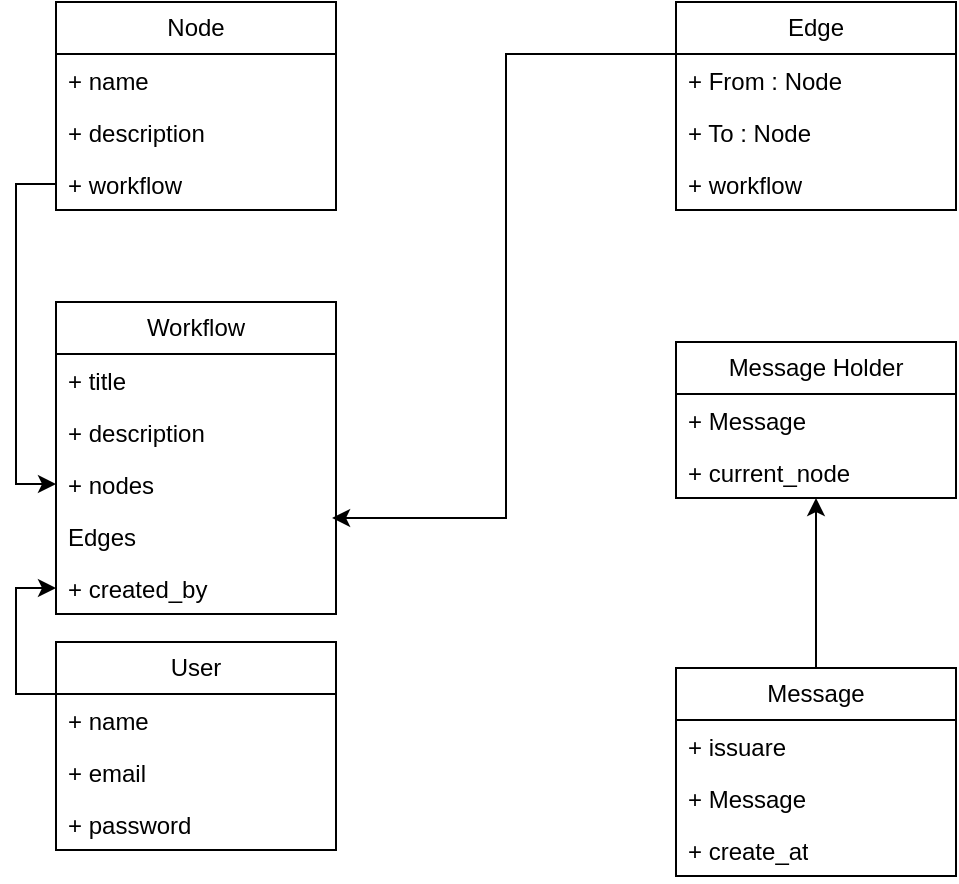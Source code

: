 <mxfile version="22.1.21" type="device">
  <diagram name="Page-1" id="p93-MFqH70_9MtjoOF2t">
    <mxGraphModel dx="954" dy="727" grid="1" gridSize="10" guides="1" tooltips="1" connect="1" arrows="1" fold="1" page="1" pageScale="1" pageWidth="850" pageHeight="1100" math="0" shadow="0">
      <root>
        <mxCell id="0" />
        <mxCell id="1" parent="0" />
        <mxCell id="n38gvrwYGsVd-_qP2zAu-1" value="Node" style="swimlane;fontStyle=0;childLayout=stackLayout;horizontal=1;startSize=26;fillColor=none;horizontalStack=0;resizeParent=1;resizeParentMax=0;resizeLast=0;collapsible=1;marginBottom=0;whiteSpace=wrap;html=1;" parent="1" vertex="1">
          <mxGeometry x="100" y="60" width="140" height="104" as="geometry">
            <mxRectangle x="100" y="60" width="70" height="30" as="alternateBounds" />
          </mxGeometry>
        </mxCell>
        <mxCell id="n38gvrwYGsVd-_qP2zAu-2" value="+ name" style="text;strokeColor=none;fillColor=none;align=left;verticalAlign=top;spacingLeft=4;spacingRight=4;overflow=hidden;rotatable=0;points=[[0,0.5],[1,0.5]];portConstraint=eastwest;whiteSpace=wrap;html=1;" parent="n38gvrwYGsVd-_qP2zAu-1" vertex="1">
          <mxGeometry y="26" width="140" height="26" as="geometry" />
        </mxCell>
        <mxCell id="n38gvrwYGsVd-_qP2zAu-3" value="+ description" style="text;strokeColor=none;fillColor=none;align=left;verticalAlign=top;spacingLeft=4;spacingRight=4;overflow=hidden;rotatable=0;points=[[0,0.5],[1,0.5]];portConstraint=eastwest;whiteSpace=wrap;html=1;" parent="n38gvrwYGsVd-_qP2zAu-1" vertex="1">
          <mxGeometry y="52" width="140" height="26" as="geometry" />
        </mxCell>
        <mxCell id="n38gvrwYGsVd-_qP2zAu-23" value="+ workflow" style="text;strokeColor=none;fillColor=none;align=left;verticalAlign=top;spacingLeft=4;spacingRight=4;overflow=hidden;rotatable=0;points=[[0,0.5],[1,0.5]];portConstraint=eastwest;whiteSpace=wrap;html=1;" parent="n38gvrwYGsVd-_qP2zAu-1" vertex="1">
          <mxGeometry y="78" width="140" height="26" as="geometry" />
        </mxCell>
        <mxCell id="n38gvrwYGsVd-_qP2zAu-10" value="Edge" style="swimlane;fontStyle=0;childLayout=stackLayout;horizontal=1;startSize=26;fillColor=none;horizontalStack=0;resizeParent=1;resizeParentMax=0;resizeLast=0;collapsible=1;marginBottom=0;whiteSpace=wrap;html=1;" parent="1" vertex="1">
          <mxGeometry x="410" y="60" width="140" height="104" as="geometry" />
        </mxCell>
        <mxCell id="n38gvrwYGsVd-_qP2zAu-11" value="+ From : Node" style="text;strokeColor=none;fillColor=none;align=left;verticalAlign=top;spacingLeft=4;spacingRight=4;overflow=hidden;rotatable=0;points=[[0,0.5],[1,0.5]];portConstraint=eastwest;whiteSpace=wrap;html=1;" parent="n38gvrwYGsVd-_qP2zAu-10" vertex="1">
          <mxGeometry y="26" width="140" height="26" as="geometry" />
        </mxCell>
        <mxCell id="n38gvrwYGsVd-_qP2zAu-12" value="+ To : Node" style="text;strokeColor=none;fillColor=none;align=left;verticalAlign=top;spacingLeft=4;spacingRight=4;overflow=hidden;rotatable=0;points=[[0,0.5],[1,0.5]];portConstraint=eastwest;whiteSpace=wrap;html=1;" parent="n38gvrwYGsVd-_qP2zAu-10" vertex="1">
          <mxGeometry y="52" width="140" height="26" as="geometry" />
        </mxCell>
        <mxCell id="SWWidySV7k99RmOuQCNw-3" value="+ workflow" style="text;strokeColor=none;fillColor=none;align=left;verticalAlign=top;spacingLeft=4;spacingRight=4;overflow=hidden;rotatable=0;points=[[0,0.5],[1,0.5]];portConstraint=eastwest;whiteSpace=wrap;html=1;" parent="n38gvrwYGsVd-_qP2zAu-10" vertex="1">
          <mxGeometry y="78" width="140" height="26" as="geometry" />
        </mxCell>
        <mxCell id="n38gvrwYGsVd-_qP2zAu-19" value="Workflow" style="swimlane;fontStyle=0;childLayout=stackLayout;horizontal=1;startSize=26;fillColor=none;horizontalStack=0;resizeParent=1;resizeParentMax=0;resizeLast=0;collapsible=1;marginBottom=0;whiteSpace=wrap;html=1;" parent="1" vertex="1">
          <mxGeometry x="100" y="210" width="140" height="156" as="geometry" />
        </mxCell>
        <mxCell id="n38gvrwYGsVd-_qP2zAu-20" value="+ title" style="text;strokeColor=none;fillColor=none;align=left;verticalAlign=top;spacingLeft=4;spacingRight=4;overflow=hidden;rotatable=0;points=[[0,0.5],[1,0.5]];portConstraint=eastwest;whiteSpace=wrap;html=1;" parent="n38gvrwYGsVd-_qP2zAu-19" vertex="1">
          <mxGeometry y="26" width="140" height="26" as="geometry" />
        </mxCell>
        <mxCell id="n38gvrwYGsVd-_qP2zAu-21" value="+ description" style="text;strokeColor=none;fillColor=none;align=left;verticalAlign=top;spacingLeft=4;spacingRight=4;overflow=hidden;rotatable=0;points=[[0,0.5],[1,0.5]];portConstraint=eastwest;whiteSpace=wrap;html=1;" parent="n38gvrwYGsVd-_qP2zAu-19" vertex="1">
          <mxGeometry y="52" width="140" height="26" as="geometry" />
        </mxCell>
        <mxCell id="n38gvrwYGsVd-_qP2zAu-22" value="+ nodes" style="text;strokeColor=none;fillColor=none;align=left;verticalAlign=top;spacingLeft=4;spacingRight=4;overflow=hidden;rotatable=0;points=[[0,0.5],[1,0.5]];portConstraint=eastwest;whiteSpace=wrap;html=1;" parent="n38gvrwYGsVd-_qP2zAu-19" vertex="1">
          <mxGeometry y="78" width="140" height="26" as="geometry" />
        </mxCell>
        <mxCell id="JLe8cTBO1K_Y1oToctCn-2" value="Edges" style="text;strokeColor=none;fillColor=none;align=left;verticalAlign=top;spacingLeft=4;spacingRight=4;overflow=hidden;rotatable=0;points=[[0,0.5],[1,0.5]];portConstraint=eastwest;whiteSpace=wrap;html=1;" parent="n38gvrwYGsVd-_qP2zAu-19" vertex="1">
          <mxGeometry y="104" width="140" height="26" as="geometry" />
        </mxCell>
        <mxCell id="n38gvrwYGsVd-_qP2zAu-33" value="+ created_by" style="text;strokeColor=none;fillColor=none;align=left;verticalAlign=top;spacingLeft=4;spacingRight=4;overflow=hidden;rotatable=0;points=[[0,0.5],[1,0.5]];portConstraint=eastwest;whiteSpace=wrap;html=1;" parent="n38gvrwYGsVd-_qP2zAu-19" vertex="1">
          <mxGeometry y="130" width="140" height="26" as="geometry" />
        </mxCell>
        <mxCell id="n38gvrwYGsVd-_qP2zAu-28" style="edgeStyle=orthogonalEdgeStyle;rounded=0;orthogonalLoop=1;jettySize=auto;html=1;exitX=0;exitY=0.5;exitDx=0;exitDy=0;entryX=0;entryY=0.5;entryDx=0;entryDy=0;" parent="1" source="n38gvrwYGsVd-_qP2zAu-23" target="n38gvrwYGsVd-_qP2zAu-22" edge="1">
          <mxGeometry relative="1" as="geometry" />
        </mxCell>
        <mxCell id="n38gvrwYGsVd-_qP2zAu-34" style="edgeStyle=orthogonalEdgeStyle;rounded=0;orthogonalLoop=1;jettySize=auto;html=1;exitX=0;exitY=0.25;exitDx=0;exitDy=0;entryX=0;entryY=0.5;entryDx=0;entryDy=0;" parent="1" source="n38gvrwYGsVd-_qP2zAu-29" target="n38gvrwYGsVd-_qP2zAu-33" edge="1">
          <mxGeometry relative="1" as="geometry" />
        </mxCell>
        <mxCell id="n38gvrwYGsVd-_qP2zAu-29" value="User" style="swimlane;fontStyle=0;childLayout=stackLayout;horizontal=1;startSize=26;fillColor=none;horizontalStack=0;resizeParent=1;resizeParentMax=0;resizeLast=0;collapsible=1;marginBottom=0;whiteSpace=wrap;html=1;" parent="1" vertex="1">
          <mxGeometry x="100" y="380" width="140" height="104" as="geometry" />
        </mxCell>
        <mxCell id="n38gvrwYGsVd-_qP2zAu-30" value="+ name" style="text;strokeColor=none;fillColor=none;align=left;verticalAlign=top;spacingLeft=4;spacingRight=4;overflow=hidden;rotatable=0;points=[[0,0.5],[1,0.5]];portConstraint=eastwest;whiteSpace=wrap;html=1;" parent="n38gvrwYGsVd-_qP2zAu-29" vertex="1">
          <mxGeometry y="26" width="140" height="26" as="geometry" />
        </mxCell>
        <mxCell id="n38gvrwYGsVd-_qP2zAu-31" value="+ email" style="text;strokeColor=none;fillColor=none;align=left;verticalAlign=top;spacingLeft=4;spacingRight=4;overflow=hidden;rotatable=0;points=[[0,0.5],[1,0.5]];portConstraint=eastwest;whiteSpace=wrap;html=1;" parent="n38gvrwYGsVd-_qP2zAu-29" vertex="1">
          <mxGeometry y="52" width="140" height="26" as="geometry" />
        </mxCell>
        <mxCell id="n38gvrwYGsVd-_qP2zAu-32" value="+ password" style="text;strokeColor=none;fillColor=none;align=left;verticalAlign=top;spacingLeft=4;spacingRight=4;overflow=hidden;rotatable=0;points=[[0,0.5],[1,0.5]];portConstraint=eastwest;whiteSpace=wrap;html=1;" parent="n38gvrwYGsVd-_qP2zAu-29" vertex="1">
          <mxGeometry y="78" width="140" height="26" as="geometry" />
        </mxCell>
        <mxCell id="U1eCTYgH4cL-UANV3gPr-8" style="edgeStyle=orthogonalEdgeStyle;rounded=0;orthogonalLoop=1;jettySize=auto;html=1;exitX=0.5;exitY=0;exitDx=0;exitDy=0;" parent="1" source="n38gvrwYGsVd-_qP2zAu-42" target="U1eCTYgH4cL-UANV3gPr-1" edge="1">
          <mxGeometry relative="1" as="geometry" />
        </mxCell>
        <mxCell id="n38gvrwYGsVd-_qP2zAu-42" value="Message" style="swimlane;fontStyle=0;childLayout=stackLayout;horizontal=1;startSize=26;fillColor=none;horizontalStack=0;resizeParent=1;resizeParentMax=0;resizeLast=0;collapsible=1;marginBottom=0;whiteSpace=wrap;html=1;" parent="1" vertex="1">
          <mxGeometry x="410" y="393" width="140" height="104" as="geometry">
            <mxRectangle x="355" y="354" width="90" height="30" as="alternateBounds" />
          </mxGeometry>
        </mxCell>
        <mxCell id="n38gvrwYGsVd-_qP2zAu-43" value="+ issuare&amp;nbsp;" style="text;strokeColor=none;fillColor=none;align=left;verticalAlign=top;spacingLeft=4;spacingRight=4;overflow=hidden;rotatable=0;points=[[0,0.5],[1,0.5]];portConstraint=eastwest;whiteSpace=wrap;html=1;" parent="n38gvrwYGsVd-_qP2zAu-42" vertex="1">
          <mxGeometry y="26" width="140" height="26" as="geometry" />
        </mxCell>
        <mxCell id="n38gvrwYGsVd-_qP2zAu-50" value="+ Message" style="text;strokeColor=none;fillColor=none;align=left;verticalAlign=top;spacingLeft=4;spacingRight=4;overflow=hidden;rotatable=0;points=[[0,0.5],[1,0.5]];portConstraint=eastwest;whiteSpace=wrap;html=1;" parent="n38gvrwYGsVd-_qP2zAu-42" vertex="1">
          <mxGeometry y="52" width="140" height="26" as="geometry" />
        </mxCell>
        <mxCell id="VMusdgYUHm_D8lkW7vcX-1" value="+ create_at" style="text;strokeColor=none;fillColor=none;align=left;verticalAlign=top;spacingLeft=4;spacingRight=4;overflow=hidden;rotatable=0;points=[[0,0.5],[1,0.5]];portConstraint=eastwest;whiteSpace=wrap;html=1;" vertex="1" parent="n38gvrwYGsVd-_qP2zAu-42">
          <mxGeometry y="78" width="140" height="26" as="geometry" />
        </mxCell>
        <mxCell id="U1eCTYgH4cL-UANV3gPr-1" value="Message Holder" style="swimlane;fontStyle=0;childLayout=stackLayout;horizontal=1;startSize=26;fillColor=none;horizontalStack=0;resizeParent=1;resizeParentMax=0;resizeLast=0;collapsible=1;marginBottom=0;whiteSpace=wrap;html=1;" parent="1" vertex="1">
          <mxGeometry x="410" y="230" width="140" height="78" as="geometry" />
        </mxCell>
        <mxCell id="U1eCTYgH4cL-UANV3gPr-3" value="+ Message" style="text;strokeColor=none;fillColor=none;align=left;verticalAlign=top;spacingLeft=4;spacingRight=4;overflow=hidden;rotatable=0;points=[[0,0.5],[1,0.5]];portConstraint=eastwest;whiteSpace=wrap;html=1;" parent="U1eCTYgH4cL-UANV3gPr-1" vertex="1">
          <mxGeometry y="26" width="140" height="26" as="geometry" />
        </mxCell>
        <mxCell id="JLe8cTBO1K_Y1oToctCn-1" value="+ current_node" style="text;strokeColor=none;fillColor=none;align=left;verticalAlign=top;spacingLeft=4;spacingRight=4;overflow=hidden;rotatable=0;points=[[0,0.5],[1,0.5]];portConstraint=eastwest;whiteSpace=wrap;html=1;" parent="U1eCTYgH4cL-UANV3gPr-1" vertex="1">
          <mxGeometry y="52" width="140" height="26" as="geometry" />
        </mxCell>
        <mxCell id="SWWidySV7k99RmOuQCNw-2" style="edgeStyle=orthogonalEdgeStyle;rounded=0;orthogonalLoop=1;jettySize=auto;html=1;exitX=0;exitY=0.25;exitDx=0;exitDy=0;entryX=0.986;entryY=0.154;entryDx=0;entryDy=0;entryPerimeter=0;" parent="1" source="n38gvrwYGsVd-_qP2zAu-10" target="JLe8cTBO1K_Y1oToctCn-2" edge="1">
          <mxGeometry relative="1" as="geometry" />
        </mxCell>
      </root>
    </mxGraphModel>
  </diagram>
</mxfile>
